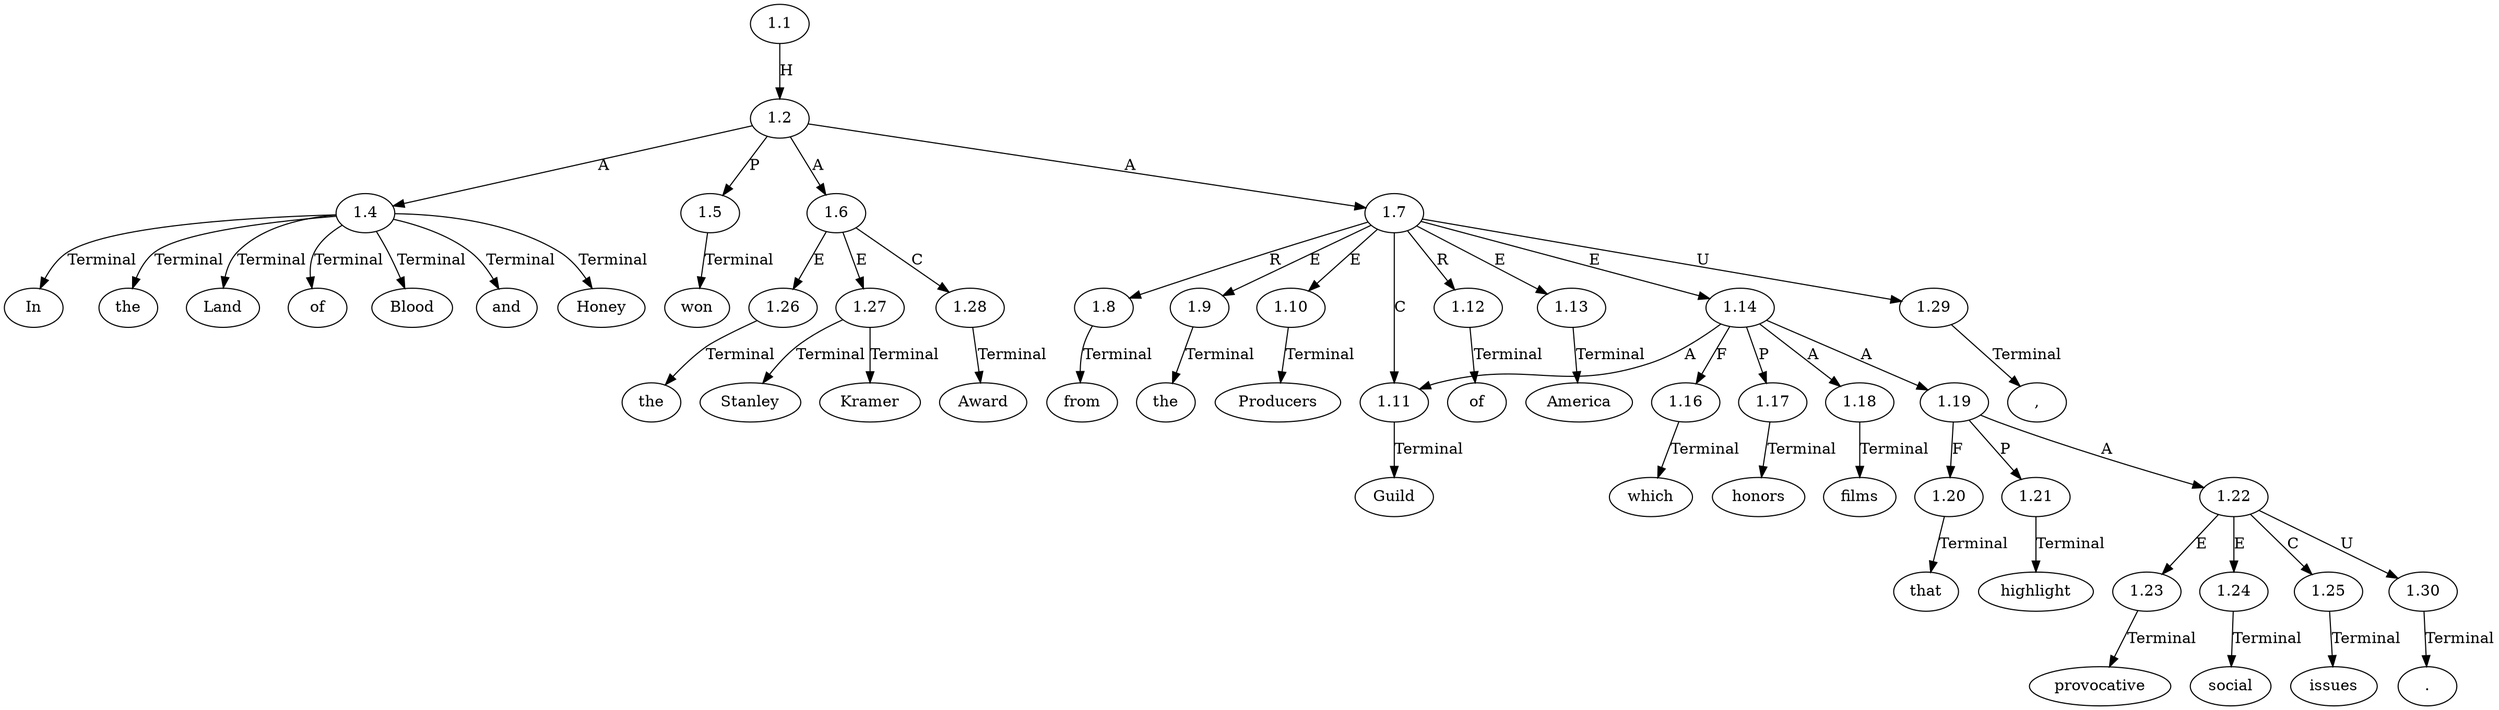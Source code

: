 // Graph
digraph {
	0.1 [label=In ordering=out]
	0.10 [label=Stanley ordering=out]
	0.11 [label=Kramer ordering=out]
	0.12 [label=Award ordering=out]
	0.13 [label=from ordering=out]
	0.14 [label=the ordering=out]
	0.15 [label=Producers ordering=out]
	0.16 [label=Guild ordering=out]
	0.17 [label=of ordering=out]
	0.18 [label=America ordering=out]
	0.19 [label="," ordering=out]
	0.2 [label=the ordering=out]
	0.20 [label=which ordering=out]
	0.21 [label=honors ordering=out]
	0.22 [label=films ordering=out]
	0.23 [label=that ordering=out]
	0.24 [label=highlight ordering=out]
	0.25 [label=provocative ordering=out]
	0.26 [label=social ordering=out]
	0.27 [label=issues ordering=out]
	0.28 [label="." ordering=out]
	0.3 [label=Land ordering=out]
	0.4 [label=of ordering=out]
	0.5 [label=Blood ordering=out]
	0.6 [label=and ordering=out]
	0.7 [label=Honey ordering=out]
	0.8 [label=won ordering=out]
	0.9 [label=the ordering=out]
	1.1 [label=1.1 ordering=out]
	1.2 [label=1.2 ordering=out]
	1.4 [label=1.4 ordering=out]
	1.5 [label=1.5 ordering=out]
	1.6 [label=1.6 ordering=out]
	1.7 [label=1.7 ordering=out]
	1.8 [label=1.8 ordering=out]
	1.9 [label=1.9 ordering=out]
	1.10 [label=1.10 ordering=out]
	1.11 [label=1.11 ordering=out]
	1.12 [label=1.12 ordering=out]
	1.13 [label=1.13 ordering=out]
	1.14 [label=1.14 ordering=out]
	1.16 [label=1.16 ordering=out]
	1.17 [label=1.17 ordering=out]
	1.18 [label=1.18 ordering=out]
	1.19 [label=1.19 ordering=out]
	1.20 [label=1.20 ordering=out]
	1.21 [label=1.21 ordering=out]
	1.22 [label=1.22 ordering=out]
	1.23 [label=1.23 ordering=out]
	1.24 [label=1.24 ordering=out]
	1.25 [label=1.25 ordering=out]
	1.26 [label=1.26 ordering=out]
	1.27 [label=1.27 ordering=out]
	1.28 [label=1.28 ordering=out]
	1.29 [label=1.29 ordering=out]
	1.30 [label=1.30 ordering=out]
	1.1 -> 1.2 [label=H ordering=out]
	1.2 -> 1.4 [label=A ordering=out]
	1.2 -> 1.5 [label=P ordering=out]
	1.2 -> 1.6 [label=A ordering=out]
	1.2 -> 1.7 [label=A ordering=out]
	1.4 -> 0.1 [label=Terminal ordering=out]
	1.4 -> 0.2 [label=Terminal ordering=out]
	1.4 -> 0.3 [label=Terminal ordering=out]
	1.4 -> 0.4 [label=Terminal ordering=out]
	1.4 -> 0.5 [label=Terminal ordering=out]
	1.4 -> 0.6 [label=Terminal ordering=out]
	1.4 -> 0.7 [label=Terminal ordering=out]
	1.5 -> 0.8 [label=Terminal ordering=out]
	1.6 -> 1.26 [label=E ordering=out]
	1.6 -> 1.27 [label=E ordering=out]
	1.6 -> 1.28 [label=C ordering=out]
	1.7 -> 1.8 [label=R ordering=out]
	1.7 -> 1.9 [label=E ordering=out]
	1.7 -> 1.10 [label=E ordering=out]
	1.7 -> 1.11 [label=C ordering=out]
	1.7 -> 1.12 [label=R ordering=out]
	1.7 -> 1.13 [label=E ordering=out]
	1.7 -> 1.14 [label=E ordering=out]
	1.7 -> 1.29 [label=U ordering=out]
	1.8 -> 0.13 [label=Terminal ordering=out]
	1.9 -> 0.14 [label=Terminal ordering=out]
	1.10 -> 0.15 [label=Terminal ordering=out]
	1.11 -> 0.16 [label=Terminal ordering=out]
	1.12 -> 0.17 [label=Terminal ordering=out]
	1.13 -> 0.18 [label=Terminal ordering=out]
	1.14 -> 1.11 [label=A ordering=out]
	1.14 -> 1.16 [label=F ordering=out]
	1.14 -> 1.17 [label=P ordering=out]
	1.14 -> 1.18 [label=A ordering=out]
	1.14 -> 1.19 [label=A ordering=out]
	1.16 -> 0.20 [label=Terminal ordering=out]
	1.17 -> 0.21 [label=Terminal ordering=out]
	1.18 -> 0.22 [label=Terminal ordering=out]
	1.19 -> 1.20 [label=F ordering=out]
	1.19 -> 1.21 [label=P ordering=out]
	1.19 -> 1.22 [label=A ordering=out]
	1.20 -> 0.23 [label=Terminal ordering=out]
	1.21 -> 0.24 [label=Terminal ordering=out]
	1.22 -> 1.23 [label=E ordering=out]
	1.22 -> 1.24 [label=E ordering=out]
	1.22 -> 1.25 [label=C ordering=out]
	1.22 -> 1.30 [label=U ordering=out]
	1.23 -> 0.25 [label=Terminal ordering=out]
	1.24 -> 0.26 [label=Terminal ordering=out]
	1.25 -> 0.27 [label=Terminal ordering=out]
	1.26 -> 0.9 [label=Terminal ordering=out]
	1.27 -> 0.10 [label=Terminal ordering=out]
	1.27 -> 0.11 [label=Terminal ordering=out]
	1.28 -> 0.12 [label=Terminal ordering=out]
	1.29 -> 0.19 [label=Terminal ordering=out]
	1.30 -> 0.28 [label=Terminal ordering=out]
}
